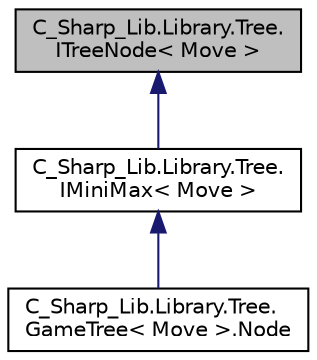 digraph "C_Sharp_Lib.Library.Tree.ITreeNode&lt; Move &gt;"
{
 // LATEX_PDF_SIZE
  edge [fontname="Helvetica",fontsize="10",labelfontname="Helvetica",labelfontsize="10"];
  node [fontname="Helvetica",fontsize="10",shape=record];
  Node1 [label="C_Sharp_Lib.Library.Tree.\lITreeNode\< Move \>",height=0.2,width=0.4,color="black", fillcolor="grey75", style="filled", fontcolor="black",tooltip=" "];
  Node1 -> Node2 [dir="back",color="midnightblue",fontsize="10",style="solid",fontname="Helvetica"];
  Node2 [label="C_Sharp_Lib.Library.Tree.\lIMiniMax\< Move \>",height=0.2,width=0.4,color="black", fillcolor="white", style="filled",URL="$interface_c___sharp___lib_1_1_library_1_1_tree_1_1_i_mini_max.html",tooltip=" "];
  Node2 -> Node3 [dir="back",color="midnightblue",fontsize="10",style="solid",fontname="Helvetica"];
  Node3 [label="C_Sharp_Lib.Library.Tree.\lGameTree\< Move \>.Node",height=0.2,width=0.4,color="black", fillcolor="white", style="filled",URL="$class_c___sharp___lib_1_1_library_1_1_tree_1_1_game_tree_1_1_node.html",tooltip=" "];
}
